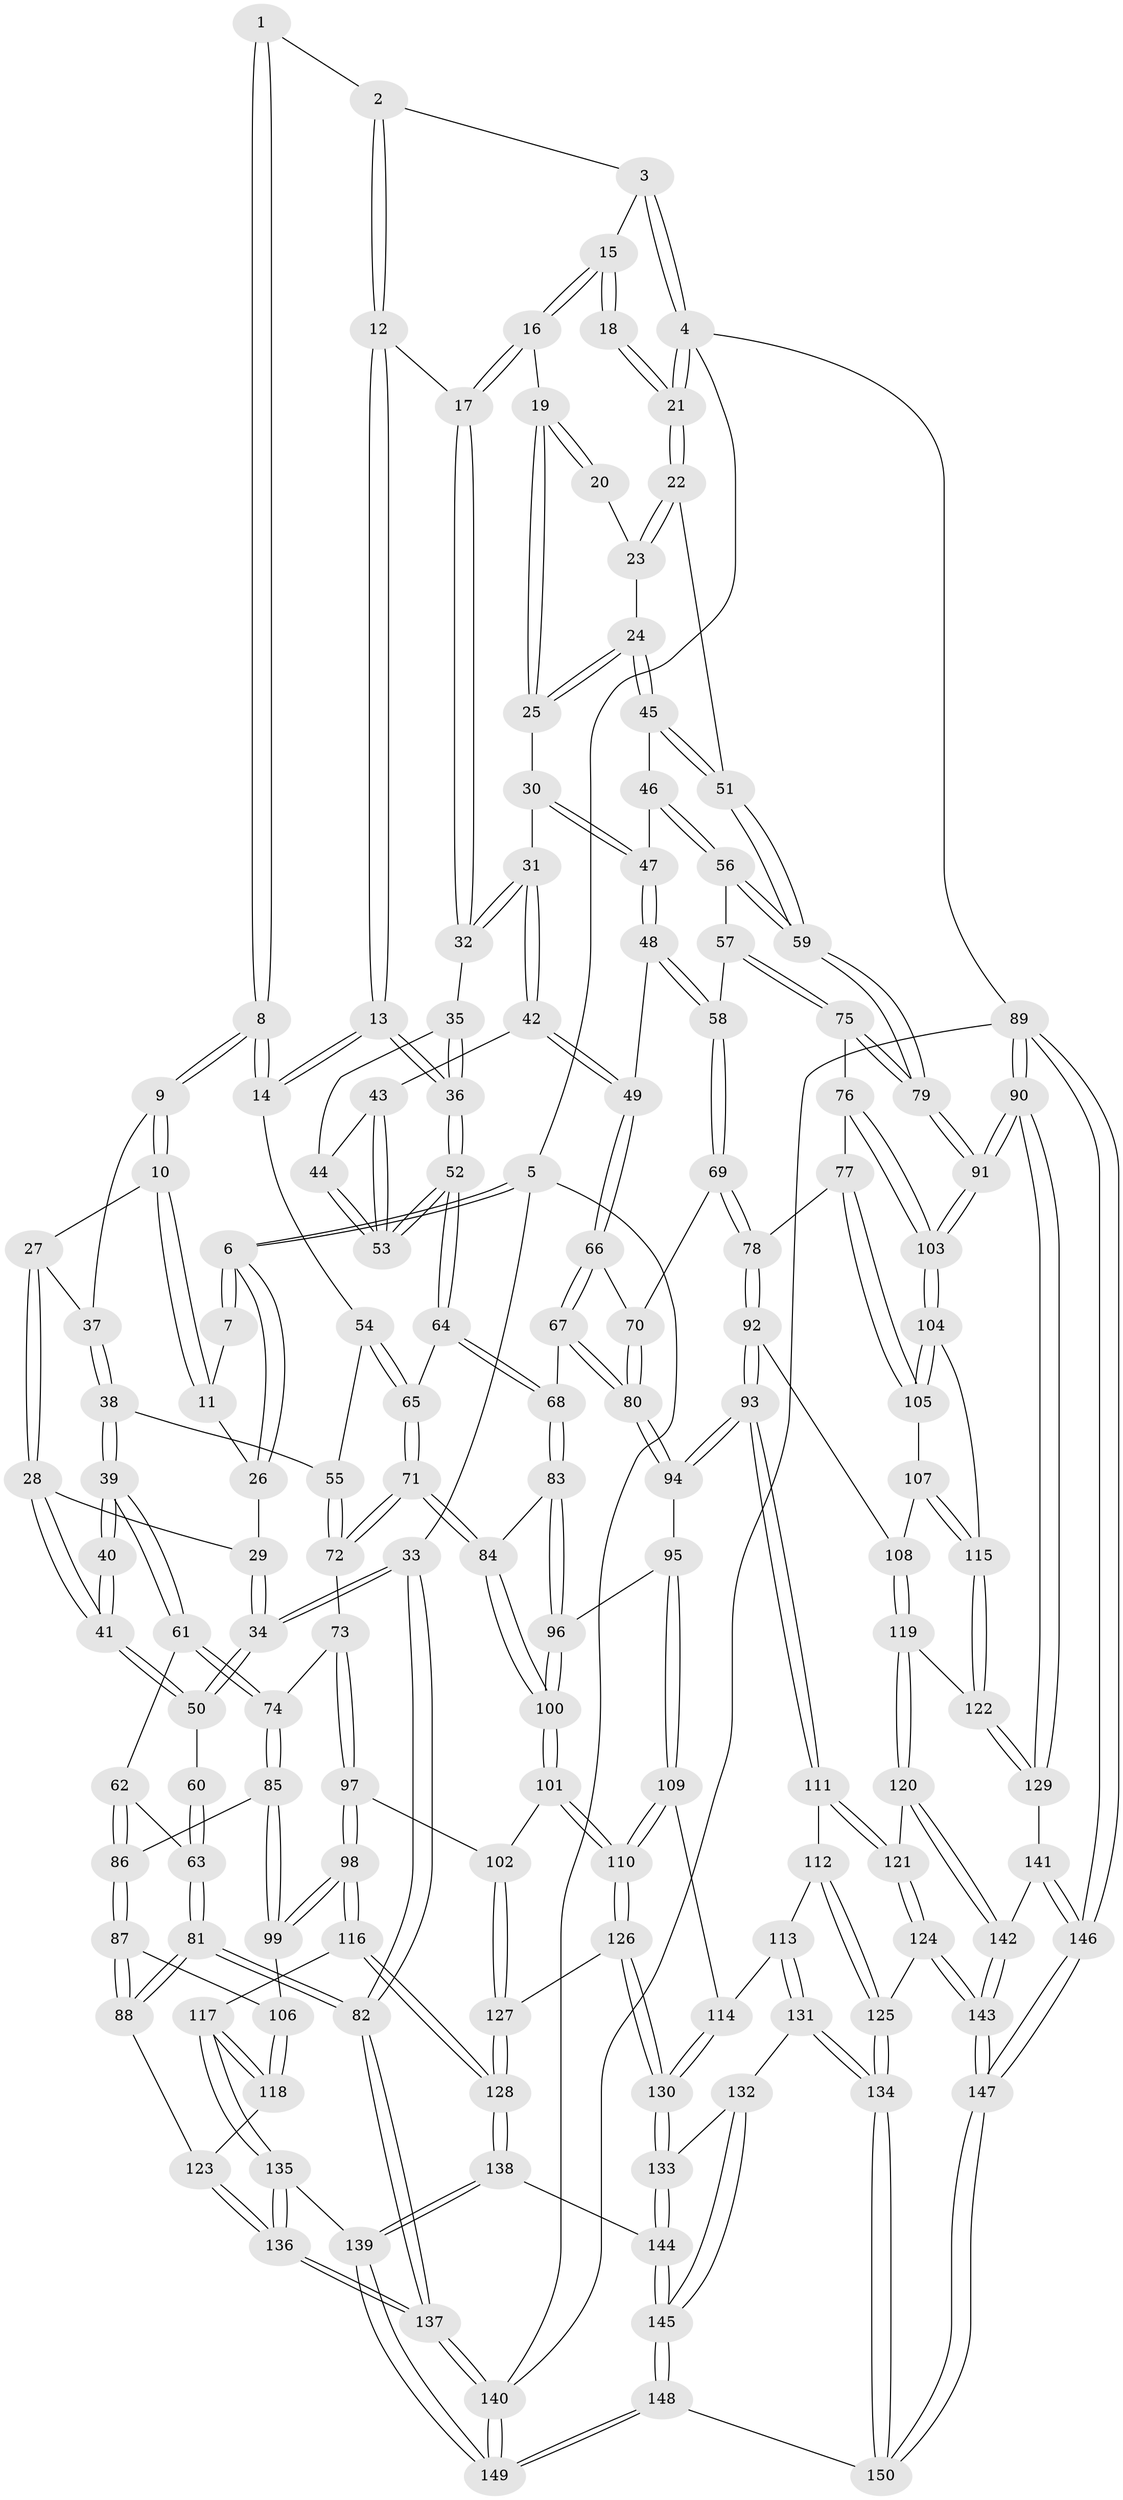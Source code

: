 // Generated by graph-tools (version 1.1) at 2025/03/03/09/25 03:03:21]
// undirected, 150 vertices, 372 edges
graph export_dot {
graph [start="1"]
  node [color=gray90,style=filled];
  1 [pos="+0.4691397994608284+0"];
  2 [pos="+0.5154743671579365+0"];
  3 [pos="+0.6765743324348477+0"];
  4 [pos="+1+0"];
  5 [pos="+0+0"];
  6 [pos="+0+0"];
  7 [pos="+0.20986686569806837+0"];
  8 [pos="+0.3747508505123968+0.2251831083245937"];
  9 [pos="+0.3581680951968916+0.21803747851333305"];
  10 [pos="+0.3139273518785151+0.19492175569878556"];
  11 [pos="+0.23422828753817665+0.1289086905945096"];
  12 [pos="+0.5531933446821652+0.1492550419106037"];
  13 [pos="+0.4250697600382589+0.2879905302418937"];
  14 [pos="+0.42395816150756904+0.28771801026618193"];
  15 [pos="+0.7481807662578307+0.10081615974805966"];
  16 [pos="+0.7436235785504733+0.14630723533647202"];
  17 [pos="+0.724695636210422+0.16648700437459235"];
  18 [pos="+0.9867289077844383+0.0488643258335171"];
  19 [pos="+0.854008636949956+0.20090970794535573"];
  20 [pos="+0.9395212872638999+0.1316852521196176"];
  21 [pos="+1+0"];
  22 [pos="+1+0.22426929126128403"];
  23 [pos="+0.9668302789257276+0.1991037036385138"];
  24 [pos="+0.8988322523709964+0.26583918447970106"];
  25 [pos="+0.8844632539072668+0.24940164243763163"];
  26 [pos="+0.12582197973581957+0.17815106263257002"];
  27 [pos="+0.20633175134801232+0.26326473288449875"];
  28 [pos="+0.12596398401281855+0.26463292533853144"];
  29 [pos="+0.11492691467148768+0.2064723552656662"];
  30 [pos="+0.7857524002790675+0.2982389713671799"];
  31 [pos="+0.7471622660075526+0.27839180467975577"];
  32 [pos="+0.7152640531324685+0.20105751890989837"];
  33 [pos="+0+0.27336342127487573"];
  34 [pos="+0+0.27678609442561686"];
  35 [pos="+0.6722249618608581+0.2451806557368124"];
  36 [pos="+0.4682474663113348+0.32301384276842715"];
  37 [pos="+0.21473548680349444+0.3009814860710146"];
  38 [pos="+0.1788586123352231+0.40566027208962296"];
  39 [pos="+0.17530159898682304+0.4067070728321292"];
  40 [pos="+0.1385458201765103+0.36538062262496923"];
  41 [pos="+0.12012913059254184+0.3032906608216375"];
  42 [pos="+0.7268492112839242+0.40211501374413244"];
  43 [pos="+0.6993481761474272+0.3824104647315272"];
  44 [pos="+0.6689726467427763+0.32375039770780184"];
  45 [pos="+0.9004377102785369+0.2694194213532592"];
  46 [pos="+0.8985084070999474+0.3409735638837709"];
  47 [pos="+0.8357374978530729+0.3595205821552474"];
  48 [pos="+0.7777577950098881+0.407680907160926"];
  49 [pos="+0.7286977720575003+0.40548989374259026"];
  50 [pos="+0+0.28655553577300313"];
  51 [pos="+1+0.23690188215306585"];
  52 [pos="+0.4936395275306862+0.3619952124449729"];
  53 [pos="+0.5057065569713298+0.3618278183059648"];
  54 [pos="+0.39114437591034773+0.3174938424286577"];
  55 [pos="+0.30188225131453833+0.3913803304594943"];
  56 [pos="+0.9506633376266989+0.3956318185485468"];
  57 [pos="+0.8752618442198796+0.4822826158237944"];
  58 [pos="+0.8198051287759137+0.46308455413109967"];
  59 [pos="+1+0.4586033487111936"];
  60 [pos="+0.013178162210460987+0.3779678591127438"];
  61 [pos="+0.1644432021000121+0.43467529992007276"];
  62 [pos="+0.07119437442768149+0.4925953676471004"];
  63 [pos="+0.05779091057759962+0.4971771197460217"];
  64 [pos="+0.5097248333764534+0.4204289032576148"];
  65 [pos="+0.3837696351865704+0.5022073871084266"];
  66 [pos="+0.7094481290228287+0.4374807836276379"];
  67 [pos="+0.5668236168965717+0.49734999925692747"];
  68 [pos="+0.5393613061890858+0.48673999432065884"];
  69 [pos="+0.7688289326533737+0.5463883922780661"];
  70 [pos="+0.7272759342705587+0.5012168301447284"];
  71 [pos="+0.3464070748116287+0.5419598901682585"];
  72 [pos="+0.3261587183664216+0.5299435105708601"];
  73 [pos="+0.2610822504560984+0.5555578195041969"];
  74 [pos="+0.2054213336296152+0.5428256061846977"];
  75 [pos="+0.8807235471964461+0.5100374083858887"];
  76 [pos="+0.8611037539665943+0.560111932438048"];
  77 [pos="+0.8451464627795332+0.5684197497151239"];
  78 [pos="+0.7745258271249232+0.5710028431777212"];
  79 [pos="+1+0.6128608914187008"];
  80 [pos="+0.6326051004312123+0.5770042359824614"];
  81 [pos="+0+0.6392281192116939"];
  82 [pos="+0+0.6489175298105107"];
  83 [pos="+0.48759935101067103+0.5570067392163569"];
  84 [pos="+0.35276062234498584+0.5493739150808821"];
  85 [pos="+0.18319953193910204+0.5746661919587331"];
  86 [pos="+0.13825455400131523+0.5752220985358929"];
  87 [pos="+0.015328306588883277+0.6515657129691204"];
  88 [pos="+0+0.6445991346049545"];
  89 [pos="+1+1"];
  90 [pos="+1+0.7256211642173563"];
  91 [pos="+1+0.6956567904456513"];
  92 [pos="+0.7229882355930282+0.648582521630828"];
  93 [pos="+0.6735491616089537+0.6527679520960662"];
  94 [pos="+0.6601024243801057+0.6363007612409362"];
  95 [pos="+0.4972773913244173+0.6405085885527699"];
  96 [pos="+0.4820291499219659+0.6167209099939838"];
  97 [pos="+0.27646539329968756+0.7036872979991139"];
  98 [pos="+0.2405781433530061+0.7153379275985934"];
  99 [pos="+0.1828236948026625+0.6584210553439845"];
  100 [pos="+0.35693800078176036+0.6737472563881266"];
  101 [pos="+0.34525616667767073+0.6946259464877922"];
  102 [pos="+0.27963763879966197+0.7037734825548908"];
  103 [pos="+1+0.6868595950629184"];
  104 [pos="+0.9722442516364388+0.697716950001584"];
  105 [pos="+0.8539013027846251+0.6630912896862988"];
  106 [pos="+0.0422904590185059+0.6591660874055476"];
  107 [pos="+0.7703875107296483+0.6815138905097414"];
  108 [pos="+0.7675150599266096+0.6818191983181056"];
  109 [pos="+0.514218875265026+0.7389848713947821"];
  110 [pos="+0.39795410134382087+0.7511227735785009"];
  111 [pos="+0.6533835753223665+0.6901506400796105"];
  112 [pos="+0.6361221816051982+0.7084102841034743"];
  113 [pos="+0.5276261476010012+0.7451043771011979"];
  114 [pos="+0.5164197214780701+0.7405350076007042"];
  115 [pos="+0.8930717624757872+0.7491326298166503"];
  116 [pos="+0.2014322038613847+0.7794956565411562"];
  117 [pos="+0.19067940656074372+0.7859298753055963"];
  118 [pos="+0.1588481448527113+0.7712008471073394"];
  119 [pos="+0.7983893302956991+0.8128248179058088"];
  120 [pos="+0.7955335739234835+0.816642794301689"];
  121 [pos="+0.746513580344887+0.8318289838775795"];
  122 [pos="+0.8319703933050635+0.8036878806503939"];
  123 [pos="+0.07153533912079708+0.7720080339835896"];
  124 [pos="+0.654613539147678+0.8978861981686157"];
  125 [pos="+0.6523002719386206+0.898492829274709"];
  126 [pos="+0.3915322125345479+0.8268015203250771"];
  127 [pos="+0.330225785911244+0.8569756781253379"];
  128 [pos="+0.30622357780809+0.8787724685993034"];
  129 [pos="+0.9651456518423853+0.8777426839785868"];
  130 [pos="+0.44527202153116174+0.8757454020815223"];
  131 [pos="+0.5805662018636915+0.907110104369926"];
  132 [pos="+0.5019930576957004+0.9015351832694157"];
  133 [pos="+0.4503297354490663+0.8839525049283368"];
  134 [pos="+0.6116552994057082+0.9267525538894343"];
  135 [pos="+0.14749804195725494+0.8621093014999893"];
  136 [pos="+0.09496130176661831+0.9012588330431898"];
  137 [pos="+0+1"];
  138 [pos="+0.3059079863282366+0.880629146331557"];
  139 [pos="+0.2702210844248978+0.9338543478214804"];
  140 [pos="+0+1"];
  141 [pos="+0.9359657615832009+0.9140956004412188"];
  142 [pos="+0.839027256953939+0.9236929562482153"];
  143 [pos="+0.8104175874034285+0.9716818308103433"];
  144 [pos="+0.3957525998414472+0.947552236630324"];
  145 [pos="+0.3728368684532802+1"];
  146 [pos="+0.9816265954700137+1"];
  147 [pos="+0.8353866126614549+1"];
  148 [pos="+0.34851866430942885+1"];
  149 [pos="+0.2385697938375972+1"];
  150 [pos="+0.6027744539437968+1"];
  1 -- 2;
  1 -- 8;
  1 -- 8;
  2 -- 3;
  2 -- 12;
  2 -- 12;
  3 -- 4;
  3 -- 4;
  3 -- 15;
  4 -- 5;
  4 -- 21;
  4 -- 21;
  4 -- 89;
  5 -- 6;
  5 -- 6;
  5 -- 33;
  5 -- 140;
  6 -- 7;
  6 -- 7;
  6 -- 26;
  6 -- 26;
  7 -- 11;
  8 -- 9;
  8 -- 9;
  8 -- 14;
  8 -- 14;
  9 -- 10;
  9 -- 10;
  9 -- 37;
  10 -- 11;
  10 -- 11;
  10 -- 27;
  11 -- 26;
  12 -- 13;
  12 -- 13;
  12 -- 17;
  13 -- 14;
  13 -- 14;
  13 -- 36;
  13 -- 36;
  14 -- 54;
  15 -- 16;
  15 -- 16;
  15 -- 18;
  15 -- 18;
  16 -- 17;
  16 -- 17;
  16 -- 19;
  17 -- 32;
  17 -- 32;
  18 -- 21;
  18 -- 21;
  19 -- 20;
  19 -- 20;
  19 -- 25;
  19 -- 25;
  20 -- 23;
  21 -- 22;
  21 -- 22;
  22 -- 23;
  22 -- 23;
  22 -- 51;
  23 -- 24;
  24 -- 25;
  24 -- 25;
  24 -- 45;
  24 -- 45;
  25 -- 30;
  26 -- 29;
  27 -- 28;
  27 -- 28;
  27 -- 37;
  28 -- 29;
  28 -- 41;
  28 -- 41;
  29 -- 34;
  29 -- 34;
  30 -- 31;
  30 -- 47;
  30 -- 47;
  31 -- 32;
  31 -- 32;
  31 -- 42;
  31 -- 42;
  32 -- 35;
  33 -- 34;
  33 -- 34;
  33 -- 82;
  33 -- 82;
  34 -- 50;
  34 -- 50;
  35 -- 36;
  35 -- 36;
  35 -- 44;
  36 -- 52;
  36 -- 52;
  37 -- 38;
  37 -- 38;
  38 -- 39;
  38 -- 39;
  38 -- 55;
  39 -- 40;
  39 -- 40;
  39 -- 61;
  39 -- 61;
  40 -- 41;
  40 -- 41;
  41 -- 50;
  41 -- 50;
  42 -- 43;
  42 -- 49;
  42 -- 49;
  43 -- 44;
  43 -- 53;
  43 -- 53;
  44 -- 53;
  44 -- 53;
  45 -- 46;
  45 -- 51;
  45 -- 51;
  46 -- 47;
  46 -- 56;
  46 -- 56;
  47 -- 48;
  47 -- 48;
  48 -- 49;
  48 -- 58;
  48 -- 58;
  49 -- 66;
  49 -- 66;
  50 -- 60;
  51 -- 59;
  51 -- 59;
  52 -- 53;
  52 -- 53;
  52 -- 64;
  52 -- 64;
  54 -- 55;
  54 -- 65;
  54 -- 65;
  55 -- 72;
  55 -- 72;
  56 -- 57;
  56 -- 59;
  56 -- 59;
  57 -- 58;
  57 -- 75;
  57 -- 75;
  58 -- 69;
  58 -- 69;
  59 -- 79;
  59 -- 79;
  60 -- 63;
  60 -- 63;
  61 -- 62;
  61 -- 74;
  61 -- 74;
  62 -- 63;
  62 -- 86;
  62 -- 86;
  63 -- 81;
  63 -- 81;
  64 -- 65;
  64 -- 68;
  64 -- 68;
  65 -- 71;
  65 -- 71;
  66 -- 67;
  66 -- 67;
  66 -- 70;
  67 -- 68;
  67 -- 80;
  67 -- 80;
  68 -- 83;
  68 -- 83;
  69 -- 70;
  69 -- 78;
  69 -- 78;
  70 -- 80;
  70 -- 80;
  71 -- 72;
  71 -- 72;
  71 -- 84;
  71 -- 84;
  72 -- 73;
  73 -- 74;
  73 -- 97;
  73 -- 97;
  74 -- 85;
  74 -- 85;
  75 -- 76;
  75 -- 79;
  75 -- 79;
  76 -- 77;
  76 -- 103;
  76 -- 103;
  77 -- 78;
  77 -- 105;
  77 -- 105;
  78 -- 92;
  78 -- 92;
  79 -- 91;
  79 -- 91;
  80 -- 94;
  80 -- 94;
  81 -- 82;
  81 -- 82;
  81 -- 88;
  81 -- 88;
  82 -- 137;
  82 -- 137;
  83 -- 84;
  83 -- 96;
  83 -- 96;
  84 -- 100;
  84 -- 100;
  85 -- 86;
  85 -- 99;
  85 -- 99;
  86 -- 87;
  86 -- 87;
  87 -- 88;
  87 -- 88;
  87 -- 106;
  88 -- 123;
  89 -- 90;
  89 -- 90;
  89 -- 146;
  89 -- 146;
  89 -- 140;
  90 -- 91;
  90 -- 91;
  90 -- 129;
  90 -- 129;
  91 -- 103;
  91 -- 103;
  92 -- 93;
  92 -- 93;
  92 -- 108;
  93 -- 94;
  93 -- 94;
  93 -- 111;
  93 -- 111;
  94 -- 95;
  95 -- 96;
  95 -- 109;
  95 -- 109;
  96 -- 100;
  96 -- 100;
  97 -- 98;
  97 -- 98;
  97 -- 102;
  98 -- 99;
  98 -- 99;
  98 -- 116;
  98 -- 116;
  99 -- 106;
  100 -- 101;
  100 -- 101;
  101 -- 102;
  101 -- 110;
  101 -- 110;
  102 -- 127;
  102 -- 127;
  103 -- 104;
  103 -- 104;
  104 -- 105;
  104 -- 105;
  104 -- 115;
  105 -- 107;
  106 -- 118;
  106 -- 118;
  107 -- 108;
  107 -- 115;
  107 -- 115;
  108 -- 119;
  108 -- 119;
  109 -- 110;
  109 -- 110;
  109 -- 114;
  110 -- 126;
  110 -- 126;
  111 -- 112;
  111 -- 121;
  111 -- 121;
  112 -- 113;
  112 -- 125;
  112 -- 125;
  113 -- 114;
  113 -- 131;
  113 -- 131;
  114 -- 130;
  114 -- 130;
  115 -- 122;
  115 -- 122;
  116 -- 117;
  116 -- 128;
  116 -- 128;
  117 -- 118;
  117 -- 118;
  117 -- 135;
  117 -- 135;
  118 -- 123;
  119 -- 120;
  119 -- 120;
  119 -- 122;
  120 -- 121;
  120 -- 142;
  120 -- 142;
  121 -- 124;
  121 -- 124;
  122 -- 129;
  122 -- 129;
  123 -- 136;
  123 -- 136;
  124 -- 125;
  124 -- 143;
  124 -- 143;
  125 -- 134;
  125 -- 134;
  126 -- 127;
  126 -- 130;
  126 -- 130;
  127 -- 128;
  127 -- 128;
  128 -- 138;
  128 -- 138;
  129 -- 141;
  130 -- 133;
  130 -- 133;
  131 -- 132;
  131 -- 134;
  131 -- 134;
  132 -- 133;
  132 -- 145;
  132 -- 145;
  133 -- 144;
  133 -- 144;
  134 -- 150;
  134 -- 150;
  135 -- 136;
  135 -- 136;
  135 -- 139;
  136 -- 137;
  136 -- 137;
  137 -- 140;
  137 -- 140;
  138 -- 139;
  138 -- 139;
  138 -- 144;
  139 -- 149;
  139 -- 149;
  140 -- 149;
  140 -- 149;
  141 -- 142;
  141 -- 146;
  141 -- 146;
  142 -- 143;
  142 -- 143;
  143 -- 147;
  143 -- 147;
  144 -- 145;
  144 -- 145;
  145 -- 148;
  145 -- 148;
  146 -- 147;
  146 -- 147;
  147 -- 150;
  147 -- 150;
  148 -- 149;
  148 -- 149;
  148 -- 150;
}
